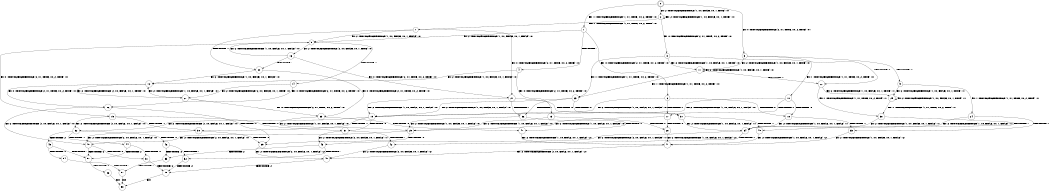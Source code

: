 digraph BCG {
size = "7, 10.5";
center = TRUE;
node [shape = circle];
0 [peripheries = 2];
0 -> 1 [label = "EX !1 !ATOMIC_EXCH_BRANCH (1, +1, TRUE, +0, 2, TRUE) !:0:"];
0 -> 2 [label = "EX !2 !ATOMIC_EXCH_BRANCH (1, +0, FALSE, +0, 1, TRUE) !:0:"];
0 -> 3 [label = "EX !0 !ATOMIC_EXCH_BRANCH (2, +1, TRUE, +0, 2, TRUE) !:0:"];
1 -> 4 [label = "TERMINATE !1"];
1 -> 5 [label = "EX !2 !ATOMIC_EXCH_BRANCH (1, +0, FALSE, +0, 1, FALSE) !:0:"];
1 -> 6 [label = "EX !0 !ATOMIC_EXCH_BRANCH (2, +1, TRUE, +0, 2, TRUE) !:0:"];
2 -> 7 [label = "EX !1 !ATOMIC_EXCH_BRANCH (1, +1, TRUE, +0, 2, TRUE) !:0:"];
2 -> 8 [label = "EX !0 !ATOMIC_EXCH_BRANCH (2, +1, TRUE, +0, 2, TRUE) !:0:"];
2 -> 2 [label = "EX !2 !ATOMIC_EXCH_BRANCH (1, +0, FALSE, +0, 1, TRUE) !:0:"];
3 -> 9 [label = "TERMINATE !0"];
3 -> 10 [label = "EX !1 !ATOMIC_EXCH_BRANCH (1, +1, TRUE, +0, 2, TRUE) !:0:"];
3 -> 11 [label = "EX !2 !ATOMIC_EXCH_BRANCH (1, +0, FALSE, +0, 1, TRUE) !:0:"];
4 -> 12 [label = "EX !2 !ATOMIC_EXCH_BRANCH (1, +0, FALSE, +0, 1, FALSE) !:0:"];
4 -> 13 [label = "EX !0 !ATOMIC_EXCH_BRANCH (2, +1, TRUE, +0, 2, TRUE) !:0:"];
5 -> 14 [label = "TERMINATE !1"];
5 -> 15 [label = "EX !0 !ATOMIC_EXCH_BRANCH (2, +1, TRUE, +0, 2, TRUE) !:0:"];
5 -> 16 [label = "EX !2 !ATOMIC_EXCH_BRANCH (2, +0, FALSE, +0, 1, TRUE) !:0:"];
6 -> 17 [label = "TERMINATE !1"];
6 -> 18 [label = "TERMINATE !0"];
6 -> 19 [label = "EX !2 !ATOMIC_EXCH_BRANCH (1, +0, FALSE, +0, 1, FALSE) !:0:"];
7 -> 20 [label = "TERMINATE !1"];
7 -> 21 [label = "EX !0 !ATOMIC_EXCH_BRANCH (2, +1, TRUE, +0, 2, TRUE) !:0:"];
7 -> 5 [label = "EX !2 !ATOMIC_EXCH_BRANCH (1, +0, FALSE, +0, 1, FALSE) !:0:"];
8 -> 22 [label = "TERMINATE !0"];
8 -> 23 [label = "EX !1 !ATOMIC_EXCH_BRANCH (1, +1, TRUE, +0, 2, TRUE) !:0:"];
8 -> 11 [label = "EX !2 !ATOMIC_EXCH_BRANCH (1, +0, FALSE, +0, 1, TRUE) !:0:"];
9 -> 24 [label = "EX !1 !ATOMIC_EXCH_BRANCH (1, +1, TRUE, +0, 2, TRUE) !:1:"];
9 -> 25 [label = "EX !2 !ATOMIC_EXCH_BRANCH (1, +0, FALSE, +0, 1, TRUE) !:1:"];
10 -> 17 [label = "TERMINATE !1"];
10 -> 18 [label = "TERMINATE !0"];
10 -> 19 [label = "EX !2 !ATOMIC_EXCH_BRANCH (1, +0, FALSE, +0, 1, FALSE) !:0:"];
11 -> 22 [label = "TERMINATE !0"];
11 -> 23 [label = "EX !1 !ATOMIC_EXCH_BRANCH (1, +1, TRUE, +0, 2, TRUE) !:0:"];
11 -> 11 [label = "EX !2 !ATOMIC_EXCH_BRANCH (1, +0, FALSE, +0, 1, TRUE) !:0:"];
12 -> 26 [label = "EX !0 !ATOMIC_EXCH_BRANCH (2, +1, TRUE, +0, 2, TRUE) !:0:"];
12 -> 27 [label = "EX !2 !ATOMIC_EXCH_BRANCH (2, +0, FALSE, +0, 1, TRUE) !:0:"];
13 -> 28 [label = "TERMINATE !0"];
13 -> 29 [label = "EX !2 !ATOMIC_EXCH_BRANCH (1, +0, FALSE, +0, 1, FALSE) !:0:"];
14 -> 26 [label = "EX !0 !ATOMIC_EXCH_BRANCH (2, +1, TRUE, +0, 2, TRUE) !:0:"];
14 -> 27 [label = "EX !2 !ATOMIC_EXCH_BRANCH (2, +0, FALSE, +0, 1, TRUE) !:0:"];
15 -> 30 [label = "TERMINATE !1"];
15 -> 31 [label = "TERMINATE !0"];
15 -> 32 [label = "EX !2 !ATOMIC_EXCH_BRANCH (2, +0, FALSE, +0, 1, FALSE) !:0:"];
16 -> 20 [label = "TERMINATE !1"];
16 -> 21 [label = "EX !0 !ATOMIC_EXCH_BRANCH (2, +1, TRUE, +0, 2, TRUE) !:0:"];
16 -> 5 [label = "EX !2 !ATOMIC_EXCH_BRANCH (1, +0, FALSE, +0, 1, FALSE) !:0:"];
17 -> 28 [label = "TERMINATE !0"];
17 -> 29 [label = "EX !2 !ATOMIC_EXCH_BRANCH (1, +0, FALSE, +0, 1, FALSE) !:0:"];
18 -> 33 [label = "TERMINATE !1"];
18 -> 34 [label = "EX !2 !ATOMIC_EXCH_BRANCH (1, +0, FALSE, +0, 1, FALSE) !:1:"];
19 -> 30 [label = "TERMINATE !1"];
19 -> 31 [label = "TERMINATE !0"];
19 -> 32 [label = "EX !2 !ATOMIC_EXCH_BRANCH (2, +0, FALSE, +0, 1, FALSE) !:0:"];
20 -> 35 [label = "EX !0 !ATOMIC_EXCH_BRANCH (2, +1, TRUE, +0, 2, TRUE) !:0:"];
20 -> 12 [label = "EX !2 !ATOMIC_EXCH_BRANCH (1, +0, FALSE, +0, 1, FALSE) !:0:"];
21 -> 36 [label = "TERMINATE !1"];
21 -> 37 [label = "TERMINATE !0"];
21 -> 19 [label = "EX !2 !ATOMIC_EXCH_BRANCH (1, +0, FALSE, +0, 1, FALSE) !:0:"];
22 -> 38 [label = "EX !1 !ATOMIC_EXCH_BRANCH (1, +1, TRUE, +0, 2, TRUE) !:1:"];
22 -> 25 [label = "EX !2 !ATOMIC_EXCH_BRANCH (1, +0, FALSE, +0, 1, TRUE) !:1:"];
23 -> 36 [label = "TERMINATE !1"];
23 -> 37 [label = "TERMINATE !0"];
23 -> 19 [label = "EX !2 !ATOMIC_EXCH_BRANCH (1, +0, FALSE, +0, 1, FALSE) !:0:"];
24 -> 33 [label = "TERMINATE !1"];
24 -> 34 [label = "EX !2 !ATOMIC_EXCH_BRANCH (1, +0, FALSE, +0, 1, FALSE) !:1:"];
25 -> 38 [label = "EX !1 !ATOMIC_EXCH_BRANCH (1, +1, TRUE, +0, 2, TRUE) !:1:"];
25 -> 25 [label = "EX !2 !ATOMIC_EXCH_BRANCH (1, +0, FALSE, +0, 1, TRUE) !:1:"];
26 -> 39 [label = "TERMINATE !0"];
26 -> 40 [label = "EX !2 !ATOMIC_EXCH_BRANCH (2, +0, FALSE, +0, 1, FALSE) !:0:"];
27 -> 35 [label = "EX !0 !ATOMIC_EXCH_BRANCH (2, +1, TRUE, +0, 2, TRUE) !:0:"];
27 -> 12 [label = "EX !2 !ATOMIC_EXCH_BRANCH (1, +0, FALSE, +0, 1, FALSE) !:0:"];
28 -> 41 [label = "EX !2 !ATOMIC_EXCH_BRANCH (1, +0, FALSE, +0, 1, FALSE) !:2:"];
29 -> 39 [label = "TERMINATE !0"];
29 -> 40 [label = "EX !2 !ATOMIC_EXCH_BRANCH (2, +0, FALSE, +0, 1, FALSE) !:0:"];
30 -> 39 [label = "TERMINATE !0"];
30 -> 40 [label = "EX !2 !ATOMIC_EXCH_BRANCH (2, +0, FALSE, +0, 1, FALSE) !:0:"];
31 -> 42 [label = "TERMINATE !1"];
31 -> 43 [label = "EX !2 !ATOMIC_EXCH_BRANCH (2, +0, FALSE, +0, 1, FALSE) !:1:"];
32 -> 44 [label = "TERMINATE !1"];
32 -> 45 [label = "TERMINATE !2"];
32 -> 46 [label = "TERMINATE !0"];
33 -> 41 [label = "EX !2 !ATOMIC_EXCH_BRANCH (1, +0, FALSE, +0, 1, FALSE) !:2:"];
34 -> 42 [label = "TERMINATE !1"];
34 -> 43 [label = "EX !2 !ATOMIC_EXCH_BRANCH (2, +0, FALSE, +0, 1, FALSE) !:1:"];
35 -> 47 [label = "TERMINATE !0"];
35 -> 29 [label = "EX !2 !ATOMIC_EXCH_BRANCH (1, +0, FALSE, +0, 1, FALSE) !:0:"];
36 -> 47 [label = "TERMINATE !0"];
36 -> 29 [label = "EX !2 !ATOMIC_EXCH_BRANCH (1, +0, FALSE, +0, 1, FALSE) !:0:"];
37 -> 48 [label = "TERMINATE !1"];
37 -> 34 [label = "EX !2 !ATOMIC_EXCH_BRANCH (1, +0, FALSE, +0, 1, FALSE) !:1:"];
38 -> 48 [label = "TERMINATE !1"];
38 -> 34 [label = "EX !2 !ATOMIC_EXCH_BRANCH (1, +0, FALSE, +0, 1, FALSE) !:1:"];
39 -> 49 [label = "EX !2 !ATOMIC_EXCH_BRANCH (2, +0, FALSE, +0, 1, FALSE) !:2:"];
40 -> 50 [label = "TERMINATE !2"];
40 -> 51 [label = "TERMINATE !0"];
41 -> 49 [label = "EX !2 !ATOMIC_EXCH_BRANCH (2, +0, FALSE, +0, 1, FALSE) !:2:"];
42 -> 49 [label = "EX !2 !ATOMIC_EXCH_BRANCH (2, +0, FALSE, +0, 1, FALSE) !:2:"];
43 -> 52 [label = "TERMINATE !1"];
43 -> 53 [label = "TERMINATE !2"];
44 -> 50 [label = "TERMINATE !2"];
44 -> 51 [label = "TERMINATE !0"];
45 -> 50 [label = "TERMINATE !1"];
45 -> 54 [label = "TERMINATE !0"];
46 -> 52 [label = "TERMINATE !1"];
46 -> 53 [label = "TERMINATE !2"];
47 -> 41 [label = "EX !2 !ATOMIC_EXCH_BRANCH (1, +0, FALSE, +0, 1, FALSE) !:2:"];
48 -> 41 [label = "EX !2 !ATOMIC_EXCH_BRANCH (1, +0, FALSE, +0, 1, FALSE) !:2:"];
49 -> 55 [label = "TERMINATE !2"];
50 -> 56 [label = "TERMINATE !0"];
51 -> 55 [label = "TERMINATE !2"];
52 -> 55 [label = "TERMINATE !2"];
53 -> 57 [label = "TERMINATE !1"];
54 -> 57 [label = "TERMINATE !1"];
55 -> 58 [label = "exit"];
56 -> 58 [label = "exit"];
57 -> 58 [label = "exit"];
}
